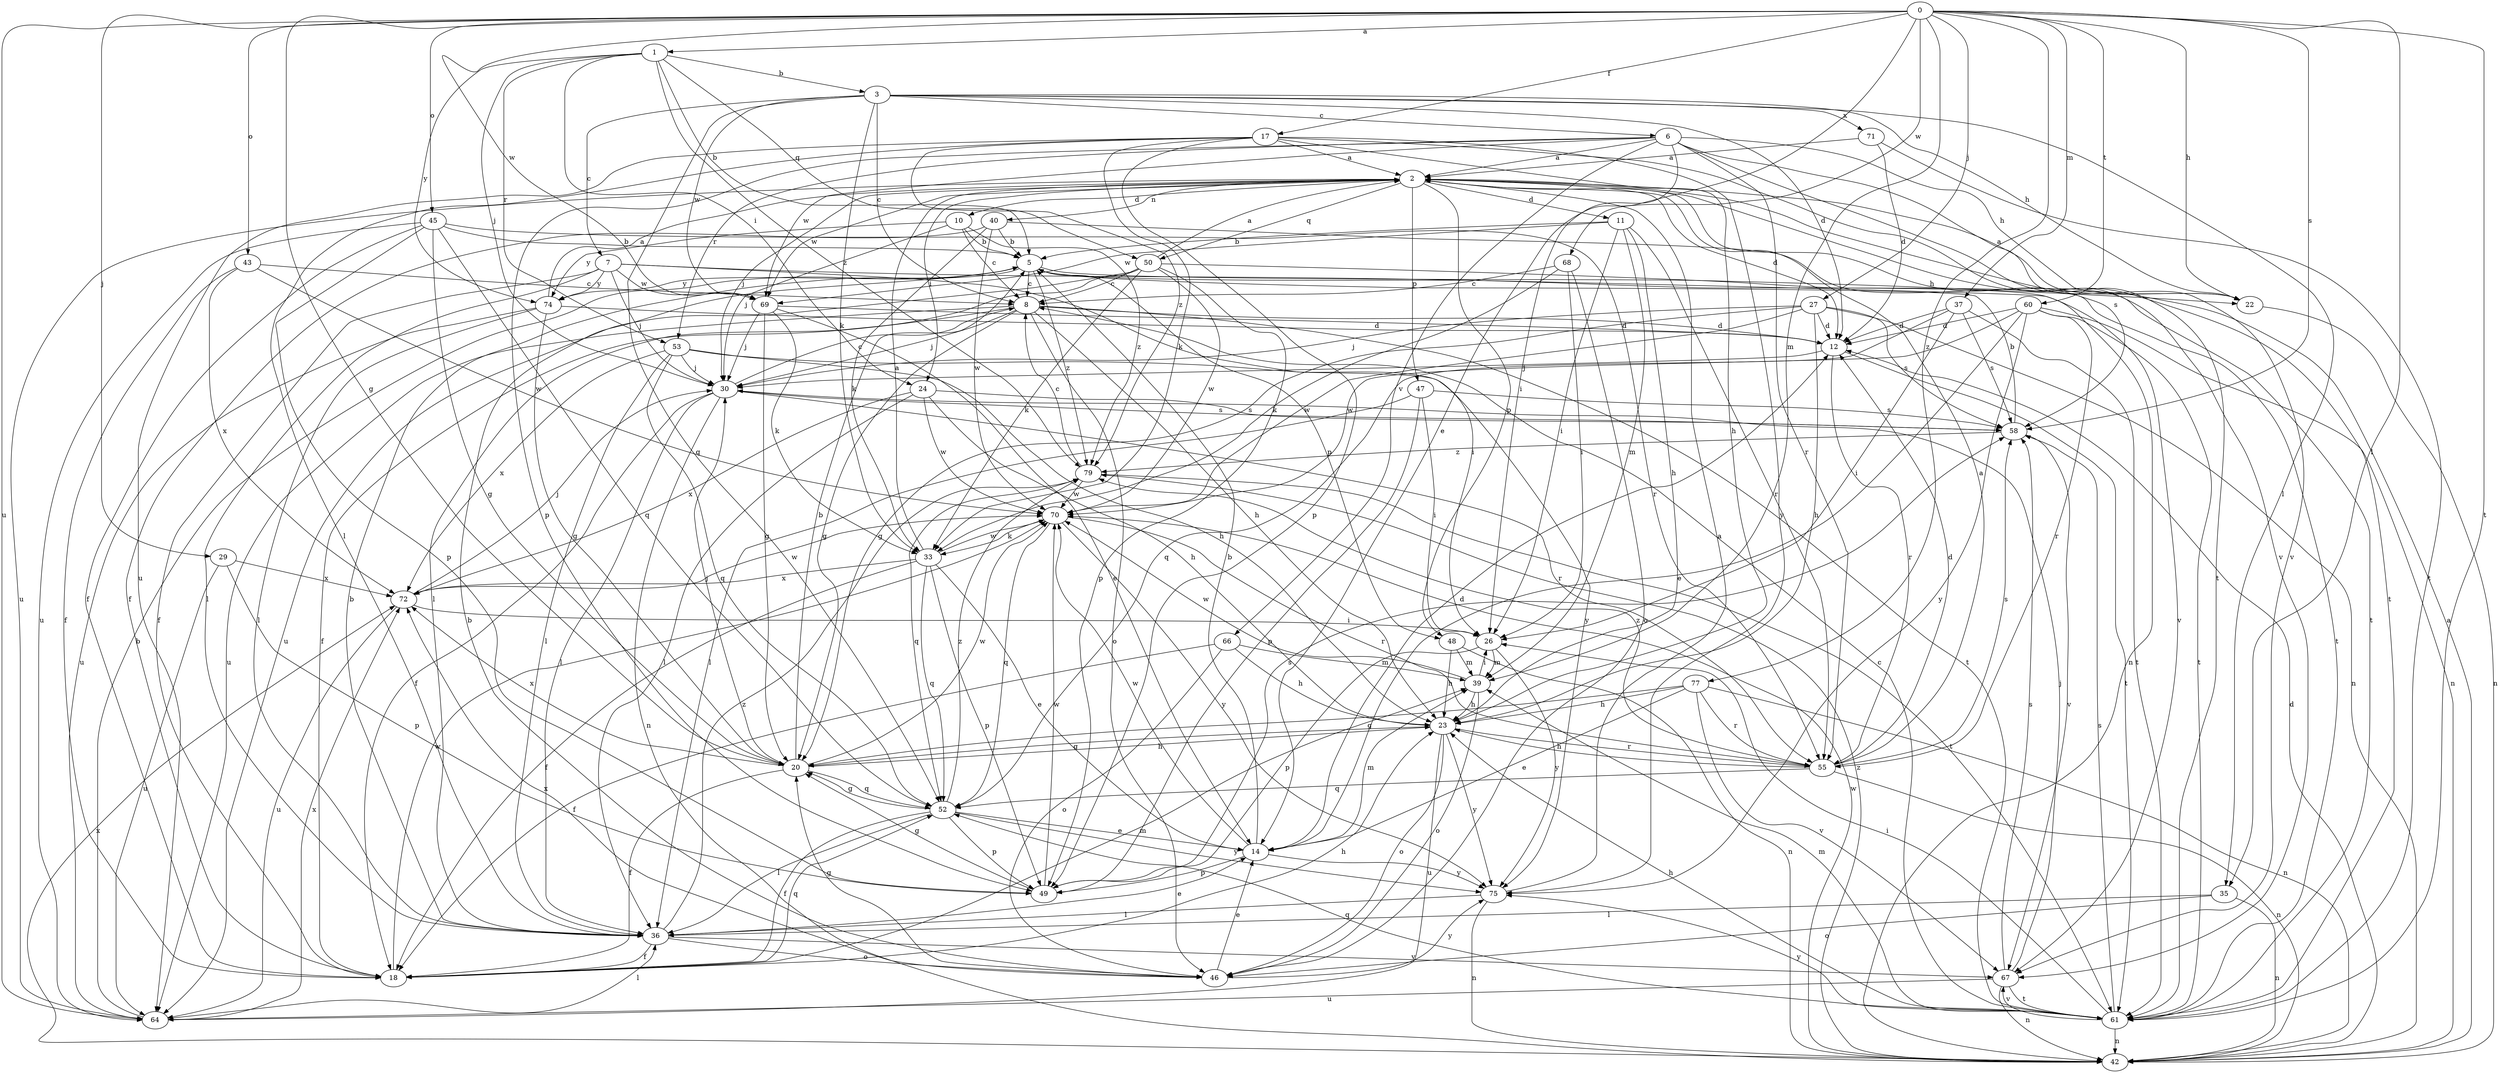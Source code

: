 strict digraph  {
0;
1;
2;
3;
5;
6;
7;
8;
10;
11;
12;
14;
17;
18;
20;
22;
23;
24;
26;
27;
29;
30;
33;
35;
36;
37;
39;
40;
42;
43;
45;
46;
47;
48;
49;
50;
52;
53;
55;
58;
60;
61;
64;
66;
67;
68;
69;
70;
71;
72;
74;
75;
77;
79;
0 -> 1  [label=a];
0 -> 14  [label=e];
0 -> 17  [label=f];
0 -> 20  [label=g];
0 -> 22  [label=h];
0 -> 27  [label=j];
0 -> 29  [label=j];
0 -> 35  [label=l];
0 -> 37  [label=m];
0 -> 39  [label=m];
0 -> 43  [label=o];
0 -> 45  [label=o];
0 -> 58  [label=s];
0 -> 60  [label=t];
0 -> 61  [label=t];
0 -> 64  [label=u];
0 -> 68  [label=w];
0 -> 69  [label=w];
0 -> 77  [label=z];
1 -> 3  [label=b];
1 -> 5  [label=b];
1 -> 24  [label=i];
1 -> 30  [label=j];
1 -> 50  [label=q];
1 -> 53  [label=r];
1 -> 74  [label=y];
1 -> 79  [label=z];
2 -> 10  [label=d];
2 -> 11  [label=d];
2 -> 12  [label=d];
2 -> 24  [label=i];
2 -> 30  [label=j];
2 -> 40  [label=n];
2 -> 47  [label=p];
2 -> 48  [label=p];
2 -> 50  [label=q];
2 -> 58  [label=s];
2 -> 61  [label=t];
2 -> 64  [label=u];
2 -> 69  [label=w];
3 -> 6  [label=c];
3 -> 7  [label=c];
3 -> 8  [label=c];
3 -> 12  [label=d];
3 -> 22  [label=h];
3 -> 33  [label=k];
3 -> 35  [label=l];
3 -> 52  [label=q];
3 -> 69  [label=w];
3 -> 71  [label=x];
5 -> 8  [label=c];
5 -> 22  [label=h];
5 -> 42  [label=n];
5 -> 48  [label=p];
5 -> 74  [label=y];
5 -> 79  [label=z];
6 -> 2  [label=a];
6 -> 22  [label=h];
6 -> 26  [label=i];
6 -> 49  [label=p];
6 -> 53  [label=r];
6 -> 55  [label=r];
6 -> 61  [label=t];
6 -> 66  [label=v];
6 -> 67  [label=v];
6 -> 69  [label=w];
7 -> 18  [label=f];
7 -> 26  [label=i];
7 -> 30  [label=j];
7 -> 36  [label=l];
7 -> 67  [label=v];
7 -> 69  [label=w];
7 -> 74  [label=y];
8 -> 12  [label=d];
8 -> 18  [label=f];
8 -> 20  [label=g];
8 -> 23  [label=h];
8 -> 30  [label=j];
8 -> 46  [label=o];
8 -> 61  [label=t];
8 -> 64  [label=u];
10 -> 5  [label=b];
10 -> 8  [label=c];
10 -> 30  [label=j];
10 -> 74  [label=y];
10 -> 79  [label=z];
11 -> 5  [label=b];
11 -> 23  [label=h];
11 -> 26  [label=i];
11 -> 39  [label=m];
11 -> 55  [label=r];
11 -> 69  [label=w];
12 -> 30  [label=j];
12 -> 55  [label=r];
12 -> 61  [label=t];
14 -> 5  [label=b];
14 -> 12  [label=d];
14 -> 39  [label=m];
14 -> 49  [label=p];
14 -> 70  [label=w];
14 -> 75  [label=y];
17 -> 2  [label=a];
17 -> 23  [label=h];
17 -> 33  [label=k];
17 -> 36  [label=l];
17 -> 49  [label=p];
17 -> 64  [label=u];
17 -> 67  [label=v];
17 -> 75  [label=y];
17 -> 79  [label=z];
18 -> 23  [label=h];
18 -> 39  [label=m];
18 -> 52  [label=q];
18 -> 70  [label=w];
20 -> 5  [label=b];
20 -> 18  [label=f];
20 -> 23  [label=h];
20 -> 30  [label=j];
20 -> 52  [label=q];
20 -> 70  [label=w];
20 -> 72  [label=x];
22 -> 2  [label=a];
22 -> 42  [label=n];
23 -> 20  [label=g];
23 -> 46  [label=o];
23 -> 55  [label=r];
23 -> 64  [label=u];
23 -> 75  [label=y];
24 -> 23  [label=h];
24 -> 36  [label=l];
24 -> 58  [label=s];
24 -> 70  [label=w];
24 -> 72  [label=x];
26 -> 39  [label=m];
26 -> 49  [label=p];
26 -> 75  [label=y];
27 -> 12  [label=d];
27 -> 20  [label=g];
27 -> 23  [label=h];
27 -> 30  [label=j];
27 -> 42  [label=n];
27 -> 58  [label=s];
27 -> 70  [label=w];
29 -> 49  [label=p];
29 -> 64  [label=u];
29 -> 72  [label=x];
30 -> 8  [label=c];
30 -> 18  [label=f];
30 -> 36  [label=l];
30 -> 42  [label=n];
30 -> 55  [label=r];
30 -> 58  [label=s];
33 -> 2  [label=a];
33 -> 14  [label=e];
33 -> 18  [label=f];
33 -> 49  [label=p];
33 -> 52  [label=q];
33 -> 70  [label=w];
33 -> 72  [label=x];
35 -> 36  [label=l];
35 -> 42  [label=n];
35 -> 46  [label=o];
36 -> 5  [label=b];
36 -> 14  [label=e];
36 -> 18  [label=f];
36 -> 46  [label=o];
36 -> 67  [label=v];
36 -> 79  [label=z];
37 -> 12  [label=d];
37 -> 26  [label=i];
37 -> 52  [label=q];
37 -> 58  [label=s];
37 -> 61  [label=t];
39 -> 23  [label=h];
39 -> 26  [label=i];
39 -> 46  [label=o];
39 -> 70  [label=w];
40 -> 5  [label=b];
40 -> 18  [label=f];
40 -> 33  [label=k];
40 -> 61  [label=t];
40 -> 70  [label=w];
42 -> 2  [label=a];
42 -> 12  [label=d];
42 -> 70  [label=w];
42 -> 72  [label=x];
42 -> 79  [label=z];
43 -> 8  [label=c];
43 -> 18  [label=f];
43 -> 70  [label=w];
43 -> 72  [label=x];
45 -> 5  [label=b];
45 -> 18  [label=f];
45 -> 20  [label=g];
45 -> 49  [label=p];
45 -> 52  [label=q];
45 -> 55  [label=r];
45 -> 64  [label=u];
46 -> 5  [label=b];
46 -> 14  [label=e];
46 -> 20  [label=g];
46 -> 72  [label=x];
46 -> 75  [label=y];
47 -> 26  [label=i];
47 -> 36  [label=l];
47 -> 49  [label=p];
47 -> 58  [label=s];
48 -> 23  [label=h];
48 -> 39  [label=m];
48 -> 42  [label=n];
49 -> 20  [label=g];
49 -> 58  [label=s];
49 -> 70  [label=w];
50 -> 2  [label=a];
50 -> 8  [label=c];
50 -> 33  [label=k];
50 -> 36  [label=l];
50 -> 49  [label=p];
50 -> 61  [label=t];
50 -> 64  [label=u];
50 -> 70  [label=w];
52 -> 14  [label=e];
52 -> 18  [label=f];
52 -> 20  [label=g];
52 -> 36  [label=l];
52 -> 49  [label=p];
52 -> 75  [label=y];
52 -> 79  [label=z];
53 -> 23  [label=h];
53 -> 30  [label=j];
53 -> 36  [label=l];
53 -> 52  [label=q];
53 -> 72  [label=x];
53 -> 75  [label=y];
55 -> 2  [label=a];
55 -> 12  [label=d];
55 -> 23  [label=h];
55 -> 42  [label=n];
55 -> 52  [label=q];
55 -> 58  [label=s];
55 -> 79  [label=z];
58 -> 5  [label=b];
58 -> 67  [label=v];
58 -> 79  [label=z];
60 -> 12  [label=d];
60 -> 14  [label=e];
60 -> 42  [label=n];
60 -> 55  [label=r];
60 -> 61  [label=t];
60 -> 70  [label=w];
60 -> 75  [label=y];
61 -> 8  [label=c];
61 -> 23  [label=h];
61 -> 26  [label=i];
61 -> 39  [label=m];
61 -> 42  [label=n];
61 -> 52  [label=q];
61 -> 58  [label=s];
61 -> 67  [label=v];
61 -> 75  [label=y];
64 -> 5  [label=b];
64 -> 36  [label=l];
64 -> 72  [label=x];
66 -> 18  [label=f];
66 -> 23  [label=h];
66 -> 39  [label=m];
66 -> 46  [label=o];
67 -> 30  [label=j];
67 -> 42  [label=n];
67 -> 58  [label=s];
67 -> 61  [label=t];
67 -> 64  [label=u];
68 -> 8  [label=c];
68 -> 26  [label=i];
68 -> 33  [label=k];
68 -> 46  [label=o];
69 -> 12  [label=d];
69 -> 14  [label=e];
69 -> 20  [label=g];
69 -> 30  [label=j];
69 -> 33  [label=k];
70 -> 33  [label=k];
70 -> 52  [label=q];
70 -> 55  [label=r];
70 -> 75  [label=y];
71 -> 2  [label=a];
71 -> 12  [label=d];
71 -> 61  [label=t];
72 -> 26  [label=i];
72 -> 30  [label=j];
72 -> 64  [label=u];
72 -> 70  [label=w];
74 -> 2  [label=a];
74 -> 12  [label=d];
74 -> 20  [label=g];
74 -> 36  [label=l];
74 -> 64  [label=u];
75 -> 2  [label=a];
75 -> 36  [label=l];
75 -> 42  [label=n];
77 -> 14  [label=e];
77 -> 20  [label=g];
77 -> 23  [label=h];
77 -> 42  [label=n];
77 -> 55  [label=r];
77 -> 67  [label=v];
79 -> 8  [label=c];
79 -> 52  [label=q];
79 -> 61  [label=t];
79 -> 70  [label=w];
}

